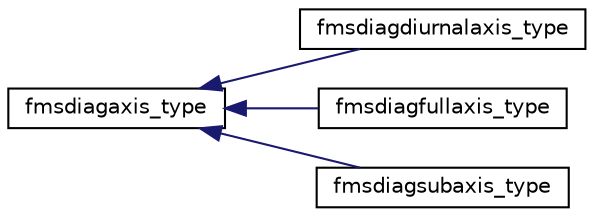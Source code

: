 digraph "Graphical Class Hierarchy"
{
 // INTERACTIVE_SVG=YES
 // LATEX_PDF_SIZE
  edge [fontname="Helvetica",fontsize="10",labelfontname="Helvetica",labelfontsize="10"];
  node [fontname="Helvetica",fontsize="10",shape=record];
  rankdir="LR";
  Node0 [label="fmsdiagaxis_type",height=0.2,width=0.4,color="black", fillcolor="white", style="filled",URL="$structfms__diag__axis__object__mod_1_1fmsdiagaxis__type.html",tooltip="Type to hold the diagnostic axis description."];
  Node0 -> Node1 [dir="back",color="midnightblue",fontsize="10",style="solid",fontname="Helvetica"];
  Node1 [label="fmsdiagdiurnalaxis_type",height=0.2,width=0.4,color="black", fillcolor="white", style="filled",URL="$structfms__diag__axis__object__mod_1_1fmsdiagdiurnalaxis__type.html",tooltip="Type to hold the diurnal axis."];
  Node0 -> Node2 [dir="back",color="midnightblue",fontsize="10",style="solid",fontname="Helvetica"];
  Node2 [label="fmsdiagfullaxis_type",height=0.2,width=0.4,color="black", fillcolor="white", style="filled",URL="$structfms__diag__axis__object__mod_1_1fmsdiagfullaxis__type.html",tooltip="Type to hold the diagnostic axis description."];
  Node0 -> Node3 [dir="back",color="midnightblue",fontsize="10",style="solid",fontname="Helvetica"];
  Node3 [label="fmsdiagsubaxis_type",height=0.2,width=0.4,color="black", fillcolor="white", style="filled",URL="$structfms__diag__axis__object__mod_1_1fmsdiagsubaxis__type.html",tooltip="Type to hold the subaxis."];
}
